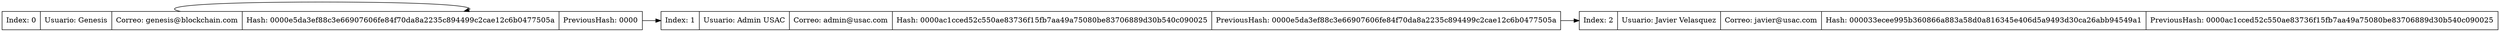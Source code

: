 digraph Blockchain {
rankdir=LR;
node [shape=record];
"Block 0" [label="{Index: 0|Usuario: Genesis|Correo: genesis@blockchain.com|Hash: 00007d46bd6b7b42afdb10cccf7850856d5b3a87f83718ca31c67b9288c3822b|PreviousHash: 0000}"];
"Block 0" [label="{Index: 0|Usuario: Genesis|Correo: genesis@blockchain.com|Hash: 0000e5da3ef88c3e66907606fe84f70da8a2235c894499c2cae12c6b0477505a|PreviousHash: 0000}"];
"Block 0" -> "Block 0";
"Block 1" [label="{Index: 1|Usuario: Admin USAC|Correo: admin@usac.com|Hash: 0000ac1cced52c550ae83736f15fb7aa49a75080be83706889d30b540c090025|PreviousHash: 0000e5da3ef88c3e66907606fe84f70da8a2235c894499c2cae12c6b0477505a}"];
"Block 0" -> "Block 1";
"Block 2" [label="{Index: 2|Usuario: Javier Velasquez|Correo: javier@usac.com|Hash: 000033ecee995b360866a883a58d0a816345e406d5a9493d30ca26abb94549a1|PreviousHash: 0000ac1cced52c550ae83736f15fb7aa49a75080be83706889d30b540c090025}"];
"Block 1" -> "Block 2";
}
